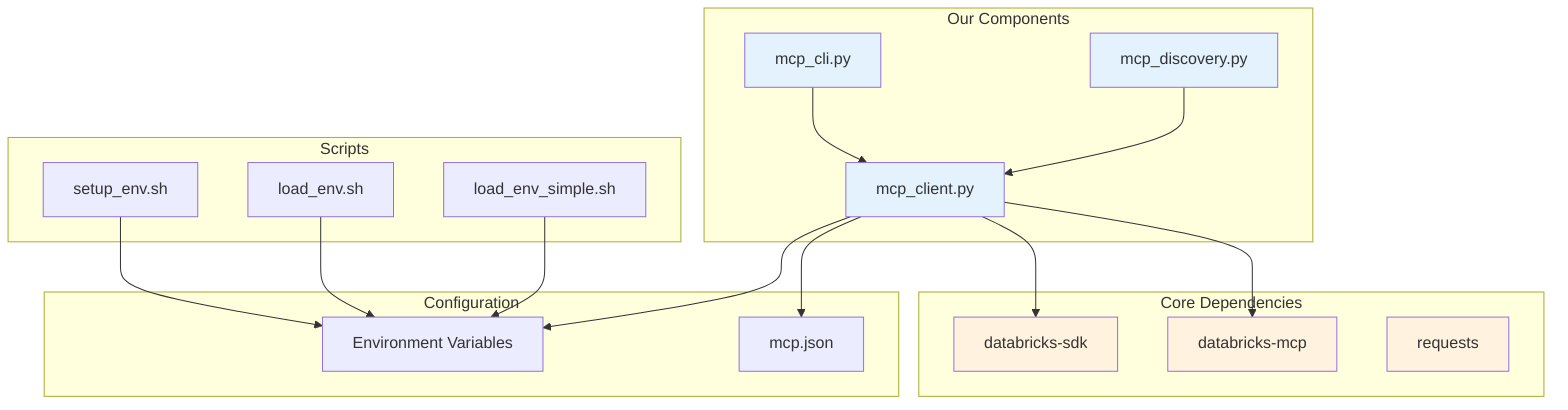 graph TD
    subgraph "Core Dependencies"
        A[databricks-mcp]
        B[databricks-sdk]
        C[requests]
    end
    
    subgraph "Our Components"
        D[mcp_client.py]
        E[mcp_cli.py]
        F[mcp_discovery.py]
    end
    
    subgraph "Configuration"
        G[mcp.json]
        H[Environment Variables]
    end
    
    subgraph "Scripts"
        I[setup_env.sh]
        J[load_env.sh]
        K[load_env_simple.sh]
    end
    
    D --> A
    D --> B
    E --> D
    F --> D
    D --> G
    D --> H
    I --> H
    J --> H
    K --> H
    
    style A fill:#fff3e0
    style B fill:#fff3e0
    style C fill:#fff3e0
    style D fill:#e3f2fd
    style E fill:#e3f2fd
    style F fill:#e3f2fd